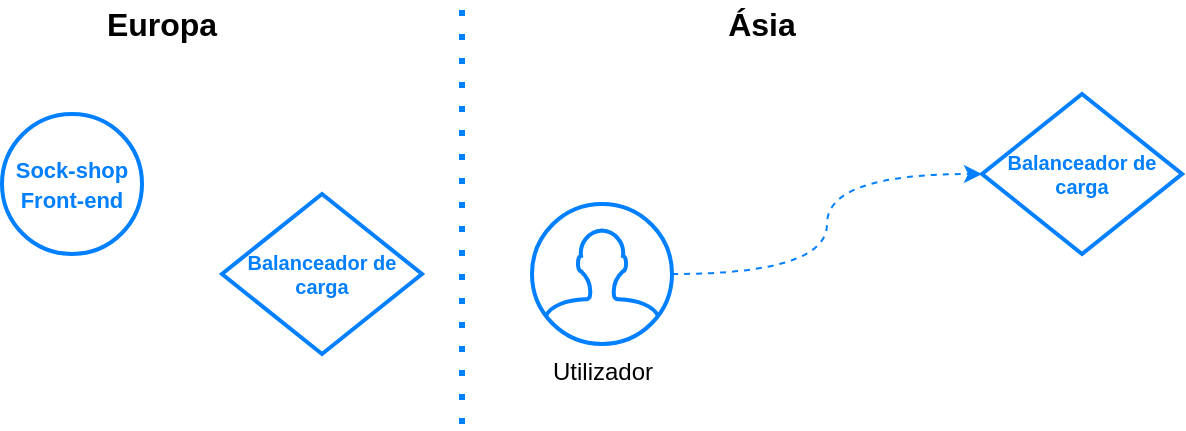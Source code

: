 <mxfile version="14.1.2" type="github">
  <diagram id="TX30ASu2ZnS7qER7bVjc" name="Page-1">
    <mxGraphModel dx="1364" dy="806" grid="1" gridSize="10" guides="1" tooltips="1" connect="1" arrows="1" fold="1" page="1" pageScale="1" pageWidth="827" pageHeight="1169" math="0" shadow="0">
      <root>
        <mxCell id="0" />
        <mxCell id="1" parent="0" />
        <mxCell id="710BHg3NUPHEm2lGmqkF-1" value="" style="endArrow=none;dashed=1;html=1;dashPattern=1 3;strokeWidth=3;strokeColor=#007FFF;" edge="1" parent="1">
          <mxGeometry width="50" height="50" relative="1" as="geometry">
            <mxPoint x="400" y="240" as="sourcePoint" />
            <mxPoint x="400" y="30" as="targetPoint" />
          </mxGeometry>
        </mxCell>
        <mxCell id="710BHg3NUPHEm2lGmqkF-2" value="Europa" style="text;html=1;strokeColor=none;fillColor=none;align=center;verticalAlign=middle;whiteSpace=wrap;rounded=0;fontSize=16;fontStyle=1" vertex="1" parent="1">
          <mxGeometry x="230" y="30" width="40" height="20" as="geometry" />
        </mxCell>
        <mxCell id="710BHg3NUPHEm2lGmqkF-3" value="Ásia" style="text;html=1;strokeColor=none;fillColor=none;align=center;verticalAlign=middle;whiteSpace=wrap;rounded=0;fontStyle=1;fontSize=16;" vertex="1" parent="1">
          <mxGeometry x="530" y="30" width="40" height="20" as="geometry" />
        </mxCell>
        <mxCell id="710BHg3NUPHEm2lGmqkF-7" style="edgeStyle=orthogonalEdgeStyle;rounded=0;orthogonalLoop=1;jettySize=auto;html=1;curved=1;strokeColor=#007FFF;dashed=1;" edge="1" parent="1" source="710BHg3NUPHEm2lGmqkF-4" target="710BHg3NUPHEm2lGmqkF-6">
          <mxGeometry relative="1" as="geometry" />
        </mxCell>
        <mxCell id="710BHg3NUPHEm2lGmqkF-4" value="Utilizador" style="html=1;verticalLabelPosition=bottom;align=center;labelBackgroundColor=#ffffff;verticalAlign=top;strokeWidth=2;shadow=0;dashed=0;shape=mxgraph.ios7.icons.user;strokeColor=#007FFF;" vertex="1" parent="1">
          <mxGeometry x="435" y="130" width="70" height="70" as="geometry" />
        </mxCell>
        <mxCell id="710BHg3NUPHEm2lGmqkF-6" value="&lt;b&gt;&lt;font color=&quot;#007fff&quot;&gt;Balanceador de carga&lt;/font&gt;&lt;/b&gt;" style="rhombus;whiteSpace=wrap;html=1;strokeWidth=2;fontSize=10;strokeColor=#007FFF;" vertex="1" parent="1">
          <mxGeometry x="660" y="75" width="100" height="80" as="geometry" />
        </mxCell>
        <mxCell id="710BHg3NUPHEm2lGmqkF-8" value="&lt;b&gt;&lt;font color=&quot;#007fff&quot;&gt;Balanceador de carga&lt;/font&gt;&lt;/b&gt;" style="rhombus;whiteSpace=wrap;html=1;strokeWidth=2;fontSize=10;strokeColor=#007FFF;" vertex="1" parent="1">
          <mxGeometry x="280" y="125" width="100" height="80" as="geometry" />
        </mxCell>
        <mxCell id="710BHg3NUPHEm2lGmqkF-9" value="&lt;font size=&quot;1&quot; color=&quot;#007fff&quot;&gt;&lt;b style=&quot;font-size: 11px&quot;&gt;Sock-shop&lt;br&gt;Front-end&lt;/b&gt;&lt;/font&gt;" style="ellipse;whiteSpace=wrap;html=1;aspect=fixed;strokeWidth=2;strokeColor=#007FFF;" vertex="1" parent="1">
          <mxGeometry x="170" y="85" width="70" height="70" as="geometry" />
        </mxCell>
      </root>
    </mxGraphModel>
  </diagram>
</mxfile>
